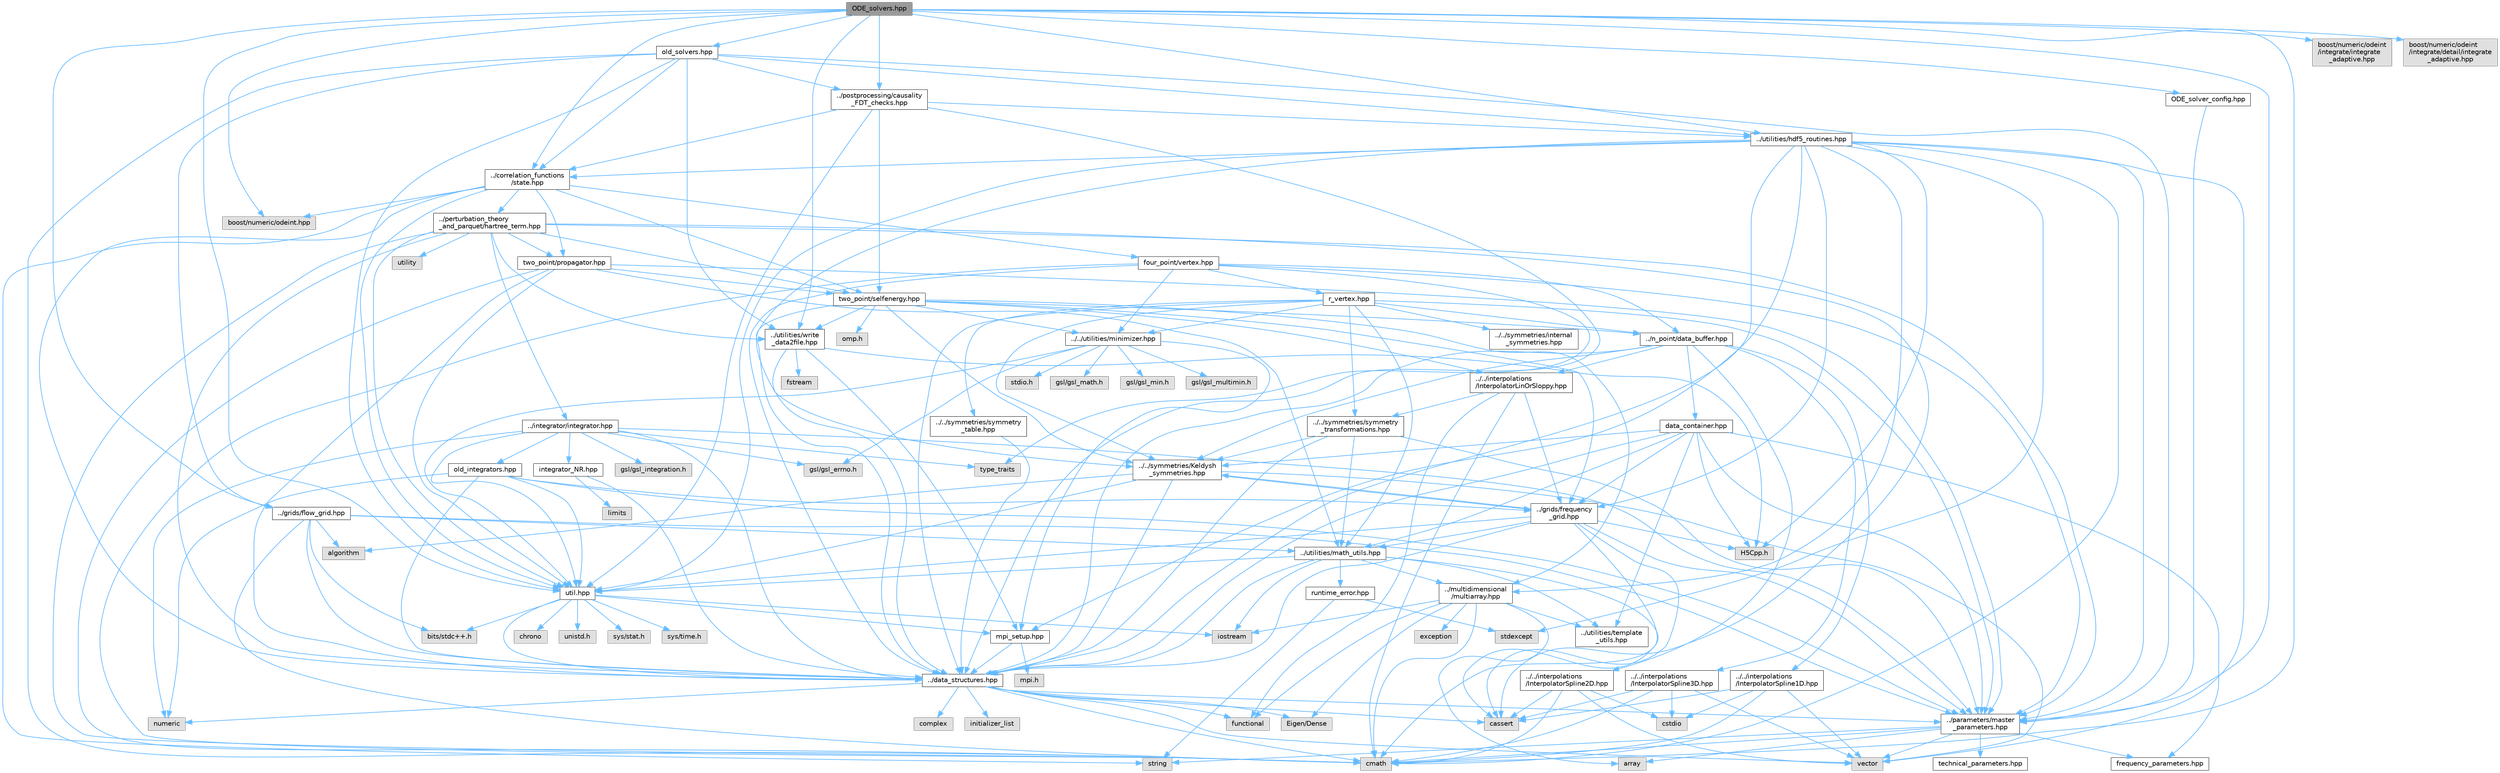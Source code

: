 digraph "ODE_solvers.hpp"
{
 // INTERACTIVE_SVG=YES
 // LATEX_PDF_SIZE
  bgcolor="transparent";
  edge [fontname=Helvetica,fontsize=10,labelfontname=Helvetica,labelfontsize=10];
  node [fontname=Helvetica,fontsize=10,shape=box,height=0.2,width=0.4];
  Node1 [id="Node000001",label="ODE_solvers.hpp",height=0.2,width=0.4,color="gray40", fillcolor="grey60", style="filled", fontcolor="black",tooltip=" "];
  Node1 -> Node2 [id="edge1_Node000001_Node000002",color="steelblue1",style="solid",tooltip=" "];
  Node2 [id="Node000002",label="cmath",height=0.2,width=0.4,color="grey60", fillcolor="#E0E0E0", style="filled",tooltip=" "];
  Node1 -> Node3 [id="edge2_Node000001_Node000003",color="steelblue1",style="solid",tooltip=" "];
  Node3 [id="Node000003",label="../grids/flow_grid.hpp",height=0.2,width=0.4,color="grey40", fillcolor="white", style="filled",URL="$d5/dd1/flow__grid_8hpp.html",tooltip=" "];
  Node3 -> Node4 [id="edge3_Node000003_Node000004",color="steelblue1",style="solid",tooltip=" "];
  Node4 [id="Node000004",label="../parameters/master\l_parameters.hpp",height=0.2,width=0.4,color="grey40", fillcolor="white", style="filled",URL="$d1/df8/master__parameters_8hpp.html",tooltip=" "];
  Node4 -> Node2 [id="edge4_Node000004_Node000002",color="steelblue1",style="solid",tooltip=" "];
  Node4 -> Node5 [id="edge5_Node000004_Node000005",color="steelblue1",style="solid",tooltip=" "];
  Node5 [id="Node000005",label="vector",height=0.2,width=0.4,color="grey60", fillcolor="#E0E0E0", style="filled",tooltip=" "];
  Node4 -> Node6 [id="edge6_Node000004_Node000006",color="steelblue1",style="solid",tooltip=" "];
  Node6 [id="Node000006",label="string",height=0.2,width=0.4,color="grey60", fillcolor="#E0E0E0", style="filled",tooltip=" "];
  Node4 -> Node7 [id="edge7_Node000004_Node000007",color="steelblue1",style="solid",tooltip=" "];
  Node7 [id="Node000007",label="array",height=0.2,width=0.4,color="grey60", fillcolor="#E0E0E0", style="filled",tooltip=" "];
  Node4 -> Node8 [id="edge8_Node000004_Node000008",color="steelblue1",style="solid",tooltip=" "];
  Node8 [id="Node000008",label="frequency_parameters.hpp",height=0.2,width=0.4,color="grey40", fillcolor="white", style="filled",URL="$d3/d3c/frequency__parameters_8hpp.html",tooltip=" "];
  Node4 -> Node9 [id="edge9_Node000004_Node000009",color="steelblue1",style="solid",tooltip=" "];
  Node9 [id="Node000009",label="technical_parameters.hpp",height=0.2,width=0.4,color="grey40", fillcolor="white", style="filled",URL="$d9/d3a/technical__parameters_8hpp.html",tooltip=" "];
  Node3 -> Node10 [id="edge10_Node000003_Node000010",color="steelblue1",style="solid",tooltip=" "];
  Node10 [id="Node000010",label="../data_structures.hpp",height=0.2,width=0.4,color="grey40", fillcolor="white", style="filled",URL="$d7/d59/data__structures_8hpp.html",tooltip=" "];
  Node10 -> Node11 [id="edge11_Node000010_Node000011",color="steelblue1",style="solid",tooltip=" "];
  Node11 [id="Node000011",label="complex",height=0.2,width=0.4,color="grey60", fillcolor="#E0E0E0", style="filled",tooltip=" "];
  Node10 -> Node2 [id="edge12_Node000010_Node000002",color="steelblue1",style="solid",tooltip=" "];
  Node10 -> Node5 [id="edge13_Node000010_Node000005",color="steelblue1",style="solid",tooltip=" "];
  Node10 -> Node12 [id="edge14_Node000010_Node000012",color="steelblue1",style="solid",tooltip=" "];
  Node12 [id="Node000012",label="initializer_list",height=0.2,width=0.4,color="grey60", fillcolor="#E0E0E0", style="filled",tooltip=" "];
  Node10 -> Node13 [id="edge15_Node000010_Node000013",color="steelblue1",style="solid",tooltip=" "];
  Node13 [id="Node000013",label="functional",height=0.2,width=0.4,color="grey60", fillcolor="#E0E0E0", style="filled",tooltip=" "];
  Node10 -> Node14 [id="edge16_Node000010_Node000014",color="steelblue1",style="solid",tooltip=" "];
  Node14 [id="Node000014",label="cassert",height=0.2,width=0.4,color="grey60", fillcolor="#E0E0E0", style="filled",tooltip=" "];
  Node10 -> Node15 [id="edge17_Node000010_Node000015",color="steelblue1",style="solid",tooltip=" "];
  Node15 [id="Node000015",label="numeric",height=0.2,width=0.4,color="grey60", fillcolor="#E0E0E0", style="filled",tooltip=" "];
  Node10 -> Node4 [id="edge18_Node000010_Node000004",color="steelblue1",style="solid",tooltip=" "];
  Node10 -> Node16 [id="edge19_Node000010_Node000016",color="steelblue1",style="solid",tooltip=" "];
  Node16 [id="Node000016",label="Eigen/Dense",height=0.2,width=0.4,color="grey60", fillcolor="#E0E0E0", style="filled",tooltip=" "];
  Node3 -> Node17 [id="edge20_Node000003_Node000017",color="steelblue1",style="solid",tooltip=" "];
  Node17 [id="Node000017",label="../utilities/math_utils.hpp",height=0.2,width=0.4,color="grey40", fillcolor="white", style="filled",URL="$de/dbb/math__utils_8hpp.html",tooltip=" "];
  Node17 -> Node10 [id="edge21_Node000017_Node000010",color="steelblue1",style="solid",tooltip=" "];
  Node17 -> Node18 [id="edge22_Node000017_Node000018",color="steelblue1",style="solid",tooltip=" "];
  Node18 [id="Node000018",label="../multidimensional\l/multiarray.hpp",height=0.2,width=0.4,color="grey40", fillcolor="white", style="filled",URL="$df/da4/multiarray_8hpp.html",tooltip=" "];
  Node18 -> Node7 [id="edge23_Node000018_Node000007",color="steelblue1",style="solid",tooltip=" "];
  Node18 -> Node2 [id="edge24_Node000018_Node000002",color="steelblue1",style="solid",tooltip=" "];
  Node18 -> Node19 [id="edge25_Node000018_Node000019",color="steelblue1",style="solid",tooltip=" "];
  Node19 [id="Node000019",label="exception",height=0.2,width=0.4,color="grey60", fillcolor="#E0E0E0", style="filled",tooltip=" "];
  Node18 -> Node13 [id="edge26_Node000018_Node000013",color="steelblue1",style="solid",tooltip=" "];
  Node18 -> Node20 [id="edge27_Node000018_Node000020",color="steelblue1",style="solid",tooltip=" "];
  Node20 [id="Node000020",label="iostream",height=0.2,width=0.4,color="grey60", fillcolor="#E0E0E0", style="filled",tooltip=" "];
  Node18 -> Node16 [id="edge28_Node000018_Node000016",color="steelblue1",style="solid",tooltip=" "];
  Node18 -> Node21 [id="edge29_Node000018_Node000021",color="steelblue1",style="solid",tooltip=" "];
  Node21 [id="Node000021",label="../utilities/template\l_utils.hpp",height=0.2,width=0.4,color="grey40", fillcolor="white", style="filled",URL="$dd/de3/template__utils_8hpp.html",tooltip=" "];
  Node17 -> Node21 [id="edge30_Node000017_Node000021",color="steelblue1",style="solid",tooltip=" "];
  Node17 -> Node22 [id="edge31_Node000017_Node000022",color="steelblue1",style="solid",tooltip=" "];
  Node22 [id="Node000022",label="runtime_error.hpp",height=0.2,width=0.4,color="grey40", fillcolor="white", style="filled",URL="$d1/d64/runtime__error_8hpp.html",tooltip=" "];
  Node22 -> Node23 [id="edge32_Node000022_Node000023",color="steelblue1",style="solid",tooltip=" "];
  Node23 [id="Node000023",label="stdexcept",height=0.2,width=0.4,color="grey60", fillcolor="#E0E0E0", style="filled",tooltip=" "];
  Node22 -> Node6 [id="edge33_Node000022_Node000006",color="steelblue1",style="solid",tooltip=" "];
  Node17 -> Node24 [id="edge34_Node000017_Node000024",color="steelblue1",style="solid",tooltip=" "];
  Node24 [id="Node000024",label="util.hpp",height=0.2,width=0.4,color="grey40", fillcolor="white", style="filled",URL="$d0/d3f/util_8hpp.html",tooltip=" "];
  Node24 -> Node25 [id="edge35_Node000024_Node000025",color="steelblue1",style="solid",tooltip=" "];
  Node25 [id="Node000025",label="sys/time.h",height=0.2,width=0.4,color="grey60", fillcolor="#E0E0E0", style="filled",tooltip=" "];
  Node24 -> Node26 [id="edge36_Node000024_Node000026",color="steelblue1",style="solid",tooltip=" "];
  Node26 [id="Node000026",label="chrono",height=0.2,width=0.4,color="grey60", fillcolor="#E0E0E0", style="filled",tooltip=" "];
  Node24 -> Node27 [id="edge37_Node000024_Node000027",color="steelblue1",style="solid",tooltip=" "];
  Node27 [id="Node000027",label="unistd.h",height=0.2,width=0.4,color="grey60", fillcolor="#E0E0E0", style="filled",tooltip=" "];
  Node24 -> Node20 [id="edge38_Node000024_Node000020",color="steelblue1",style="solid",tooltip=" "];
  Node24 -> Node28 [id="edge39_Node000024_Node000028",color="steelblue1",style="solid",tooltip=" "];
  Node28 [id="Node000028",label="bits/stdc++.h",height=0.2,width=0.4,color="grey60", fillcolor="#E0E0E0", style="filled",tooltip=" "];
  Node24 -> Node29 [id="edge40_Node000024_Node000029",color="steelblue1",style="solid",tooltip=" "];
  Node29 [id="Node000029",label="sys/stat.h",height=0.2,width=0.4,color="grey60", fillcolor="#E0E0E0", style="filled",tooltip=" "];
  Node24 -> Node10 [id="edge41_Node000024_Node000010",color="steelblue1",style="solid",tooltip=" "];
  Node24 -> Node30 [id="edge42_Node000024_Node000030",color="steelblue1",style="solid",tooltip=" "];
  Node30 [id="Node000030",label="mpi_setup.hpp",height=0.2,width=0.4,color="grey40", fillcolor="white", style="filled",URL="$db/de0/mpi__setup_8hpp.html",tooltip=" "];
  Node30 -> Node10 [id="edge43_Node000030_Node000010",color="steelblue1",style="solid",tooltip=" "];
  Node30 -> Node31 [id="edge44_Node000030_Node000031",color="steelblue1",style="solid",tooltip=" "];
  Node31 [id="Node000031",label="mpi.h",height=0.2,width=0.4,color="grey60", fillcolor="#E0E0E0", style="filled",tooltip=" "];
  Node17 -> Node20 [id="edge45_Node000017_Node000020",color="steelblue1",style="solid",tooltip=" "];
  Node17 -> Node14 [id="edge46_Node000017_Node000014",color="steelblue1",style="solid",tooltip=" "];
  Node3 -> Node28 [id="edge47_Node000003_Node000028",color="steelblue1",style="solid",tooltip=" "];
  Node3 -> Node32 [id="edge48_Node000003_Node000032",color="steelblue1",style="solid",tooltip=" "];
  Node32 [id="Node000032",label="algorithm",height=0.2,width=0.4,color="grey60", fillcolor="#E0E0E0", style="filled",tooltip=" "];
  Node3 -> Node2 [id="edge49_Node000003_Node000002",color="steelblue1",style="solid",tooltip=" "];
  Node1 -> Node24 [id="edge50_Node000001_Node000024",color="steelblue1",style="solid",tooltip=" "];
  Node1 -> Node33 [id="edge51_Node000001_Node000033",color="steelblue1",style="solid",tooltip=" "];
  Node33 [id="Node000033",label="../utilities/write\l_data2file.hpp",height=0.2,width=0.4,color="grey40", fillcolor="white", style="filled",URL="$d8/d74/write__data2file_8hpp.html",tooltip=" "];
  Node33 -> Node10 [id="edge52_Node000033_Node000010",color="steelblue1",style="solid",tooltip=" "];
  Node33 -> Node30 [id="edge53_Node000033_Node000030",color="steelblue1",style="solid",tooltip=" "];
  Node33 -> Node34 [id="edge54_Node000033_Node000034",color="steelblue1",style="solid",tooltip=" "];
  Node34 [id="Node000034",label="fstream",height=0.2,width=0.4,color="grey60", fillcolor="#E0E0E0", style="filled",tooltip=" "];
  Node33 -> Node35 [id="edge55_Node000033_Node000035",color="steelblue1",style="solid",tooltip=" "];
  Node35 [id="Node000035",label="H5Cpp.h",height=0.2,width=0.4,color="grey60", fillcolor="#E0E0E0", style="filled",tooltip=" "];
  Node1 -> Node4 [id="edge56_Node000001_Node000004",color="steelblue1",style="solid",tooltip=" "];
  Node1 -> Node36 [id="edge57_Node000001_Node000036",color="steelblue1",style="solid",tooltip=" "];
  Node36 [id="Node000036",label="../postprocessing/causality\l_FDT_checks.hpp",height=0.2,width=0.4,color="grey40", fillcolor="white", style="filled",URL="$d1/d75/causality__FDT__checks_8hpp.html",tooltip=" "];
  Node36 -> Node10 [id="edge58_Node000036_Node000010",color="steelblue1",style="solid",tooltip=" "];
  Node36 -> Node37 [id="edge59_Node000036_Node000037",color="steelblue1",style="solid",tooltip=" "];
  Node37 [id="Node000037",label="../correlation_functions\l/state.hpp",height=0.2,width=0.4,color="grey40", fillcolor="white", style="filled",URL="$da/d3b/state_8hpp.html",tooltip=" "];
  Node37 -> Node10 [id="edge60_Node000037_Node000010",color="steelblue1",style="solid",tooltip=" "];
  Node37 -> Node38 [id="edge61_Node000037_Node000038",color="steelblue1",style="solid",tooltip=" "];
  Node38 [id="Node000038",label="four_point/vertex.hpp",height=0.2,width=0.4,color="grey40", fillcolor="white", style="filled",URL="$d1/d2d/vertex_8hpp.html",tooltip=" "];
  Node38 -> Node2 [id="edge62_Node000038_Node000002",color="steelblue1",style="solid",tooltip=" "];
  Node38 -> Node39 [id="edge63_Node000038_Node000039",color="steelblue1",style="solid",tooltip=" "];
  Node39 [id="Node000039",label="type_traits",height=0.2,width=0.4,color="grey60", fillcolor="#E0E0E0", style="filled",tooltip=" "];
  Node38 -> Node10 [id="edge64_Node000038_Node000010",color="steelblue1",style="solid",tooltip=" "];
  Node38 -> Node4 [id="edge65_Node000038_Node000004",color="steelblue1",style="solid",tooltip=" "];
  Node38 -> Node40 [id="edge66_Node000038_Node000040",color="steelblue1",style="solid",tooltip=" "];
  Node40 [id="Node000040",label="r_vertex.hpp",height=0.2,width=0.4,color="grey40", fillcolor="white", style="filled",URL="$d3/d22/r__vertex_8hpp.html",tooltip=" "];
  Node40 -> Node10 [id="edge67_Node000040_Node000010",color="steelblue1",style="solid",tooltip=" "];
  Node40 -> Node4 [id="edge68_Node000040_Node000004",color="steelblue1",style="solid",tooltip=" "];
  Node40 -> Node41 [id="edge69_Node000040_Node000041",color="steelblue1",style="solid",tooltip=" "];
  Node41 [id="Node000041",label="../../symmetries/Keldysh\l_symmetries.hpp",height=0.2,width=0.4,color="grey40", fillcolor="white", style="filled",URL="$d2/d1a/Keldysh__symmetries_8hpp.html",tooltip=" "];
  Node41 -> Node5 [id="edge70_Node000041_Node000005",color="steelblue1",style="solid",tooltip=" "];
  Node41 -> Node32 [id="edge71_Node000041_Node000032",color="steelblue1",style="solid",tooltip=" "];
  Node41 -> Node10 [id="edge72_Node000041_Node000010",color="steelblue1",style="solid",tooltip=" "];
  Node41 -> Node24 [id="edge73_Node000041_Node000024",color="steelblue1",style="solid",tooltip=" "];
  Node41 -> Node42 [id="edge74_Node000041_Node000042",color="steelblue1",style="solid",tooltip=" "];
  Node42 [id="Node000042",label="../grids/frequency\l_grid.hpp",height=0.2,width=0.4,color="grey40", fillcolor="white", style="filled",URL="$d5/d39/frequency__grid_8hpp.html",tooltip=" "];
  Node42 -> Node2 [id="edge75_Node000042_Node000002",color="steelblue1",style="solid",tooltip=" "];
  Node42 -> Node10 [id="edge76_Node000042_Node000010",color="steelblue1",style="solid",tooltip=" "];
  Node42 -> Node24 [id="edge77_Node000042_Node000024",color="steelblue1",style="solid",tooltip=" "];
  Node42 -> Node4 [id="edge78_Node000042_Node000004",color="steelblue1",style="solid",tooltip=" "];
  Node42 -> Node17 [id="edge79_Node000042_Node000017",color="steelblue1",style="solid",tooltip=" "];
  Node42 -> Node41 [id="edge80_Node000042_Node000041",color="steelblue1",style="solid",tooltip=" "];
  Node42 -> Node14 [id="edge81_Node000042_Node000014",color="steelblue1",style="solid",tooltip=" "];
  Node42 -> Node35 [id="edge82_Node000042_Node000035",color="steelblue1",style="solid",tooltip=" "];
  Node40 -> Node43 [id="edge83_Node000040_Node000043",color="steelblue1",style="solid",tooltip=" "];
  Node43 [id="Node000043",label="../../symmetries/internal\l_symmetries.hpp",height=0.2,width=0.4,color="grey40", fillcolor="white", style="filled",URL="$d1/dfd/internal__symmetries_8hpp.html",tooltip=" "];
  Node40 -> Node44 [id="edge84_Node000040_Node000044",color="steelblue1",style="solid",tooltip=" "];
  Node44 [id="Node000044",label="../../symmetries/symmetry\l_transformations.hpp",height=0.2,width=0.4,color="grey40", fillcolor="white", style="filled",URL="$db/d7d/symmetry__transformations_8hpp.html",tooltip=" "];
  Node44 -> Node4 [id="edge85_Node000044_Node000004",color="steelblue1",style="solid",tooltip=" "];
  Node44 -> Node17 [id="edge86_Node000044_Node000017",color="steelblue1",style="solid",tooltip=" "];
  Node44 -> Node41 [id="edge87_Node000044_Node000041",color="steelblue1",style="solid",tooltip=" "];
  Node44 -> Node10 [id="edge88_Node000044_Node000010",color="steelblue1",style="solid",tooltip=" "];
  Node40 -> Node45 [id="edge89_Node000040_Node000045",color="steelblue1",style="solid",tooltip=" "];
  Node45 [id="Node000045",label="../../symmetries/symmetry\l_table.hpp",height=0.2,width=0.4,color="grey40", fillcolor="white", style="filled",URL="$d3/d77/symmetry__table_8hpp.html",tooltip=" "];
  Node45 -> Node10 [id="edge90_Node000045_Node000010",color="steelblue1",style="solid",tooltip=" "];
  Node40 -> Node17 [id="edge91_Node000040_Node000017",color="steelblue1",style="solid",tooltip=" "];
  Node40 -> Node46 [id="edge92_Node000040_Node000046",color="steelblue1",style="solid",tooltip=" "];
  Node46 [id="Node000046",label="../../utilities/minimizer.hpp",height=0.2,width=0.4,color="grey40", fillcolor="white", style="filled",URL="$d4/d21/minimizer_8hpp.html",tooltip=" "];
  Node46 -> Node47 [id="edge93_Node000046_Node000047",color="steelblue1",style="solid",tooltip=" "];
  Node47 [id="Node000047",label="stdio.h",height=0.2,width=0.4,color="grey60", fillcolor="#E0E0E0", style="filled",tooltip=" "];
  Node46 -> Node48 [id="edge94_Node000046_Node000048",color="steelblue1",style="solid",tooltip=" "];
  Node48 [id="Node000048",label="gsl/gsl_errno.h",height=0.2,width=0.4,color="grey60", fillcolor="#E0E0E0", style="filled",tooltip=" "];
  Node46 -> Node49 [id="edge95_Node000046_Node000049",color="steelblue1",style="solid",tooltip=" "];
  Node49 [id="Node000049",label="gsl/gsl_math.h",height=0.2,width=0.4,color="grey60", fillcolor="#E0E0E0", style="filled",tooltip=" "];
  Node46 -> Node50 [id="edge96_Node000046_Node000050",color="steelblue1",style="solid",tooltip=" "];
  Node50 [id="Node000050",label="gsl/gsl_min.h",height=0.2,width=0.4,color="grey60", fillcolor="#E0E0E0", style="filled",tooltip=" "];
  Node46 -> Node51 [id="edge97_Node000046_Node000051",color="steelblue1",style="solid",tooltip=" "];
  Node51 [id="Node000051",label="gsl/gsl_multimin.h",height=0.2,width=0.4,color="grey60", fillcolor="#E0E0E0", style="filled",tooltip=" "];
  Node46 -> Node30 [id="edge98_Node000046_Node000030",color="steelblue1",style="solid",tooltip=" "];
  Node46 -> Node24 [id="edge99_Node000046_Node000024",color="steelblue1",style="solid",tooltip=" "];
  Node40 -> Node52 [id="edge100_Node000040_Node000052",color="steelblue1",style="solid",tooltip=" "];
  Node52 [id="Node000052",label="../n_point/data_buffer.hpp",height=0.2,width=0.4,color="grey40", fillcolor="white", style="filled",URL="$dc/d80/data__buffer_8hpp.html",tooltip=" "];
  Node52 -> Node10 [id="edge101_Node000052_Node000010",color="steelblue1",style="solid",tooltip=" "];
  Node52 -> Node41 [id="edge102_Node000052_Node000041",color="steelblue1",style="solid",tooltip=" "];
  Node52 -> Node53 [id="edge103_Node000052_Node000053",color="steelblue1",style="solid",tooltip=" "];
  Node53 [id="Node000053",label="data_container.hpp",height=0.2,width=0.4,color="grey40", fillcolor="white", style="filled",URL="$da/dbc/data__container_8hpp.html",tooltip=" "];
  Node53 -> Node21 [id="edge104_Node000053_Node000021",color="steelblue1",style="solid",tooltip=" "];
  Node53 -> Node17 [id="edge105_Node000053_Node000017",color="steelblue1",style="solid",tooltip=" "];
  Node53 -> Node41 [id="edge106_Node000053_Node000041",color="steelblue1",style="solid",tooltip=" "];
  Node53 -> Node10 [id="edge107_Node000053_Node000010",color="steelblue1",style="solid",tooltip=" "];
  Node53 -> Node4 [id="edge108_Node000053_Node000004",color="steelblue1",style="solid",tooltip=" "];
  Node53 -> Node8 [id="edge109_Node000053_Node000008",color="steelblue1",style="solid",tooltip=" "];
  Node53 -> Node42 [id="edge110_Node000053_Node000042",color="steelblue1",style="solid",tooltip=" "];
  Node53 -> Node35 [id="edge111_Node000053_Node000035",color="steelblue1",style="solid",tooltip=" "];
  Node52 -> Node54 [id="edge112_Node000052_Node000054",color="steelblue1",style="solid",tooltip=" "];
  Node54 [id="Node000054",label="../../interpolations\l/InterpolatorLinOrSloppy.hpp",height=0.2,width=0.4,color="grey40", fillcolor="white", style="filled",URL="$d3/d17/InterpolatorLinOrSloppy_8hpp.html",tooltip=" "];
  Node54 -> Node2 [id="edge113_Node000054_Node000002",color="steelblue1",style="solid",tooltip=" "];
  Node54 -> Node13 [id="edge114_Node000054_Node000013",color="steelblue1",style="solid",tooltip=" "];
  Node54 -> Node42 [id="edge115_Node000054_Node000042",color="steelblue1",style="solid",tooltip=" "];
  Node54 -> Node44 [id="edge116_Node000054_Node000044",color="steelblue1",style="solid",tooltip=" "];
  Node52 -> Node55 [id="edge117_Node000052_Node000055",color="steelblue1",style="solid",tooltip=" "];
  Node55 [id="Node000055",label="../../interpolations\l/InterpolatorSpline1D.hpp",height=0.2,width=0.4,color="grey40", fillcolor="white", style="filled",URL="$d1/d52/InterpolatorSpline1D_8hpp.html",tooltip=" "];
  Node55 -> Node56 [id="edge118_Node000055_Node000056",color="steelblue1",style="solid",tooltip=" "];
  Node56 [id="Node000056",label="cstdio",height=0.2,width=0.4,color="grey60", fillcolor="#E0E0E0", style="filled",tooltip=" "];
  Node55 -> Node14 [id="edge119_Node000055_Node000014",color="steelblue1",style="solid",tooltip=" "];
  Node55 -> Node2 [id="edge120_Node000055_Node000002",color="steelblue1",style="solid",tooltip=" "];
  Node55 -> Node5 [id="edge121_Node000055_Node000005",color="steelblue1",style="solid",tooltip=" "];
  Node52 -> Node57 [id="edge122_Node000052_Node000057",color="steelblue1",style="solid",tooltip=" "];
  Node57 [id="Node000057",label="../../interpolations\l/InterpolatorSpline2D.hpp",height=0.2,width=0.4,color="grey40", fillcolor="white", style="filled",URL="$d6/d91/InterpolatorSpline2D_8hpp.html",tooltip=" "];
  Node57 -> Node56 [id="edge123_Node000057_Node000056",color="steelblue1",style="solid",tooltip=" "];
  Node57 -> Node14 [id="edge124_Node000057_Node000014",color="steelblue1",style="solid",tooltip=" "];
  Node57 -> Node2 [id="edge125_Node000057_Node000002",color="steelblue1",style="solid",tooltip=" "];
  Node57 -> Node5 [id="edge126_Node000057_Node000005",color="steelblue1",style="solid",tooltip=" "];
  Node52 -> Node58 [id="edge127_Node000052_Node000058",color="steelblue1",style="solid",tooltip=" "];
  Node58 [id="Node000058",label="../../interpolations\l/InterpolatorSpline3D.hpp",height=0.2,width=0.4,color="grey40", fillcolor="white", style="filled",URL="$dd/dcc/InterpolatorSpline3D_8hpp.html",tooltip=" "];
  Node58 -> Node56 [id="edge128_Node000058_Node000056",color="steelblue1",style="solid",tooltip=" "];
  Node58 -> Node14 [id="edge129_Node000058_Node000014",color="steelblue1",style="solid",tooltip=" "];
  Node58 -> Node2 [id="edge130_Node000058_Node000002",color="steelblue1",style="solid",tooltip=" "];
  Node58 -> Node5 [id="edge131_Node000058_Node000005",color="steelblue1",style="solid",tooltip=" "];
  Node38 -> Node46 [id="edge132_Node000038_Node000046",color="steelblue1",style="solid",tooltip=" "];
  Node38 -> Node52 [id="edge133_Node000038_Node000052",color="steelblue1",style="solid",tooltip=" "];
  Node37 -> Node59 [id="edge134_Node000037_Node000059",color="steelblue1",style="solid",tooltip=" "];
  Node59 [id="Node000059",label="two_point/selfenergy.hpp",height=0.2,width=0.4,color="grey40", fillcolor="white", style="filled",URL="$d6/d2d/selfenergy_8hpp.html",tooltip=" "];
  Node59 -> Node10 [id="edge135_Node000059_Node000010",color="steelblue1",style="solid",tooltip=" "];
  Node59 -> Node18 [id="edge136_Node000059_Node000018",color="steelblue1",style="solid",tooltip=" "];
  Node59 -> Node52 [id="edge137_Node000059_Node000052",color="steelblue1",style="solid",tooltip=" "];
  Node59 -> Node42 [id="edge138_Node000059_Node000042",color="steelblue1",style="solid",tooltip=" "];
  Node59 -> Node46 [id="edge139_Node000059_Node000046",color="steelblue1",style="solid",tooltip=" "];
  Node59 -> Node60 [id="edge140_Node000059_Node000060",color="steelblue1",style="solid",tooltip=" "];
  Node60 [id="Node000060",label="omp.h",height=0.2,width=0.4,color="grey60", fillcolor="#E0E0E0", style="filled",tooltip=" "];
  Node59 -> Node41 [id="edge141_Node000059_Node000041",color="steelblue1",style="solid",tooltip=" "];
  Node59 -> Node33 [id="edge142_Node000059_Node000033",color="steelblue1",style="solid",tooltip=" "];
  Node59 -> Node54 [id="edge143_Node000059_Node000054",color="steelblue1",style="solid",tooltip=" "];
  Node37 -> Node61 [id="edge144_Node000037_Node000061",color="steelblue1",style="solid",tooltip=" "];
  Node61 [id="Node000061",label="two_point/propagator.hpp",height=0.2,width=0.4,color="grey40", fillcolor="white", style="filled",URL="$d5/df7/propagator_8hpp.html",tooltip=" "];
  Node61 -> Node2 [id="edge145_Node000061_Node000002",color="steelblue1",style="solid",tooltip=" "];
  Node61 -> Node10 [id="edge146_Node000061_Node000010",color="steelblue1",style="solid",tooltip=" "];
  Node61 -> Node17 [id="edge147_Node000061_Node000017",color="steelblue1",style="solid",tooltip=" "];
  Node61 -> Node59 [id="edge148_Node000061_Node000059",color="steelblue1",style="solid",tooltip=" "];
  Node61 -> Node4 [id="edge149_Node000061_Node000004",color="steelblue1",style="solid",tooltip=" "];
  Node61 -> Node24 [id="edge150_Node000061_Node000024",color="steelblue1",style="solid",tooltip=" "];
  Node37 -> Node62 [id="edge151_Node000037_Node000062",color="steelblue1",style="solid",tooltip=" "];
  Node62 [id="Node000062",label="../perturbation_theory\l_and_parquet/hartree_term.hpp",height=0.2,width=0.4,color="grey40", fillcolor="white", style="filled",URL="$d1/db3/hartree__term_8hpp.html",tooltip=" "];
  Node62 -> Node4 [id="edge152_Node000062_Node000004",color="steelblue1",style="solid",tooltip=" "];
  Node62 -> Node10 [id="edge153_Node000062_Node000010",color="steelblue1",style="solid",tooltip=" "];
  Node62 -> Node59 [id="edge154_Node000062_Node000059",color="steelblue1",style="solid",tooltip=" "];
  Node62 -> Node61 [id="edge155_Node000062_Node000061",color="steelblue1",style="solid",tooltip=" "];
  Node62 -> Node63 [id="edge156_Node000062_Node000063",color="steelblue1",style="solid",tooltip=" "];
  Node63 [id="Node000063",label="../integrator/integrator.hpp",height=0.2,width=0.4,color="grey40", fillcolor="white", style="filled",URL="$dd/d1f/integrator_8hpp.html",tooltip=" "];
  Node63 -> Node15 [id="edge157_Node000063_Node000015",color="steelblue1",style="solid",tooltip=" "];
  Node63 -> Node39 [id="edge158_Node000063_Node000039",color="steelblue1",style="solid",tooltip=" "];
  Node63 -> Node10 [id="edge159_Node000063_Node000010",color="steelblue1",style="solid",tooltip=" "];
  Node63 -> Node4 [id="edge160_Node000063_Node000004",color="steelblue1",style="solid",tooltip=" "];
  Node63 -> Node64 [id="edge161_Node000063_Node000064",color="steelblue1",style="solid",tooltip=" "];
  Node64 [id="Node000064",label="gsl/gsl_integration.h",height=0.2,width=0.4,color="grey60", fillcolor="#E0E0E0", style="filled",tooltip=" "];
  Node63 -> Node48 [id="edge162_Node000063_Node000048",color="steelblue1",style="solid",tooltip=" "];
  Node63 -> Node65 [id="edge163_Node000063_Node000065",color="steelblue1",style="solid",tooltip=" "];
  Node65 [id="Node000065",label="old_integrators.hpp",height=0.2,width=0.4,color="grey40", fillcolor="white", style="filled",URL="$d7/d65/old__integrators_8hpp.html",tooltip=" "];
  Node65 -> Node15 [id="edge164_Node000065_Node000015",color="steelblue1",style="solid",tooltip=" "];
  Node65 -> Node10 [id="edge165_Node000065_Node000010",color="steelblue1",style="solid",tooltip=" "];
  Node65 -> Node4 [id="edge166_Node000065_Node000004",color="steelblue1",style="solid",tooltip=" "];
  Node65 -> Node24 [id="edge167_Node000065_Node000024",color="steelblue1",style="solid",tooltip=" "];
  Node65 -> Node42 [id="edge168_Node000065_Node000042",color="steelblue1",style="solid",tooltip=" "];
  Node63 -> Node66 [id="edge169_Node000063_Node000066",color="steelblue1",style="solid",tooltip=" "];
  Node66 [id="Node000066",label="integrator_NR.hpp",height=0.2,width=0.4,color="grey40", fillcolor="white", style="filled",URL="$da/db4/integrator__NR_8hpp.html",tooltip=" "];
  Node66 -> Node67 [id="edge170_Node000066_Node000067",color="steelblue1",style="solid",tooltip=" "];
  Node67 [id="Node000067",label="limits",height=0.2,width=0.4,color="grey60", fillcolor="#E0E0E0", style="filled",tooltip=" "];
  Node66 -> Node10 [id="edge171_Node000066_Node000010",color="steelblue1",style="solid",tooltip=" "];
  Node63 -> Node24 [id="edge172_Node000063_Node000024",color="steelblue1",style="solid",tooltip=" "];
  Node62 -> Node33 [id="edge173_Node000062_Node000033",color="steelblue1",style="solid",tooltip=" "];
  Node62 -> Node24 [id="edge174_Node000062_Node000024",color="steelblue1",style="solid",tooltip=" "];
  Node62 -> Node14 [id="edge175_Node000062_Node000014",color="steelblue1",style="solid",tooltip=" "];
  Node62 -> Node2 [id="edge176_Node000062_Node000002",color="steelblue1",style="solid",tooltip=" "];
  Node62 -> Node68 [id="edge177_Node000062_Node000068",color="steelblue1",style="solid",tooltip=" "];
  Node68 [id="Node000068",label="utility",height=0.2,width=0.4,color="grey60", fillcolor="#E0E0E0", style="filled",tooltip=" "];
  Node37 -> Node24 [id="edge178_Node000037_Node000024",color="steelblue1",style="solid",tooltip=" "];
  Node37 -> Node69 [id="edge179_Node000037_Node000069",color="steelblue1",style="solid",tooltip=" "];
  Node69 [id="Node000069",label="boost/numeric/odeint.hpp",height=0.2,width=0.4,color="grey60", fillcolor="#E0E0E0", style="filled",tooltip=" "];
  Node37 -> Node6 [id="edge180_Node000037_Node000006",color="steelblue1",style="solid",tooltip=" "];
  Node36 -> Node59 [id="edge181_Node000036_Node000059",color="steelblue1",style="solid",tooltip=" "];
  Node36 -> Node24 [id="edge182_Node000036_Node000024",color="steelblue1",style="solid",tooltip=" "];
  Node36 -> Node70 [id="edge183_Node000036_Node000070",color="steelblue1",style="solid",tooltip=" "];
  Node70 [id="Node000070",label="../utilities/hdf5_routines.hpp",height=0.2,width=0.4,color="grey40", fillcolor="white", style="filled",URL="$d5/de4/hdf5__routines_8hpp.html",tooltip=" "];
  Node70 -> Node23 [id="edge184_Node000070_Node000023",color="steelblue1",style="solid",tooltip=" "];
  Node70 -> Node2 [id="edge185_Node000070_Node000002",color="steelblue1",style="solid",tooltip=" "];
  Node70 -> Node5 [id="edge186_Node000070_Node000005",color="steelblue1",style="solid",tooltip=" "];
  Node70 -> Node4 [id="edge187_Node000070_Node000004",color="steelblue1",style="solid",tooltip=" "];
  Node70 -> Node24 [id="edge188_Node000070_Node000024",color="steelblue1",style="solid",tooltip=" "];
  Node70 -> Node10 [id="edge189_Node000070_Node000010",color="steelblue1",style="solid",tooltip=" "];
  Node70 -> Node42 [id="edge190_Node000070_Node000042",color="steelblue1",style="solid",tooltip=" "];
  Node70 -> Node35 [id="edge191_Node000070_Node000035",color="steelblue1",style="solid",tooltip=" "];
  Node70 -> Node37 [id="edge192_Node000070_Node000037",color="steelblue1",style="solid",tooltip=" "];
  Node70 -> Node18 [id="edge193_Node000070_Node000018",color="steelblue1",style="solid",tooltip=" "];
  Node70 -> Node41 [id="edge194_Node000070_Node000041",color="steelblue1",style="solid",tooltip=" "];
  Node70 -> Node30 [id="edge195_Node000070_Node000030",color="steelblue1",style="solid",tooltip=" "];
  Node1 -> Node70 [id="edge196_Node000001_Node000070",color="steelblue1",style="solid",tooltip=" "];
  Node1 -> Node37 [id="edge197_Node000001_Node000037",color="steelblue1",style="solid",tooltip=" "];
  Node1 -> Node71 [id="edge198_Node000001_Node000071",color="steelblue1",style="solid",tooltip=" "];
  Node71 [id="Node000071",label="old_solvers.hpp",height=0.2,width=0.4,color="grey40", fillcolor="white", style="filled",URL="$dd/df7/old__solvers_8hpp.html",tooltip=" "];
  Node71 -> Node2 [id="edge199_Node000071_Node000002",color="steelblue1",style="solid",tooltip=" "];
  Node71 -> Node3 [id="edge200_Node000071_Node000003",color="steelblue1",style="solid",tooltip=" "];
  Node71 -> Node24 [id="edge201_Node000071_Node000024",color="steelblue1",style="solid",tooltip=" "];
  Node71 -> Node33 [id="edge202_Node000071_Node000033",color="steelblue1",style="solid",tooltip=" "];
  Node71 -> Node4 [id="edge203_Node000071_Node000004",color="steelblue1",style="solid",tooltip=" "];
  Node71 -> Node36 [id="edge204_Node000071_Node000036",color="steelblue1",style="solid",tooltip=" "];
  Node71 -> Node70 [id="edge205_Node000071_Node000070",color="steelblue1",style="solid",tooltip=" "];
  Node71 -> Node37 [id="edge206_Node000071_Node000037",color="steelblue1",style="solid",tooltip=" "];
  Node1 -> Node72 [id="edge207_Node000001_Node000072",color="steelblue1",style="solid",tooltip=" "];
  Node72 [id="Node000072",label="ODE_solver_config.hpp",height=0.2,width=0.4,color="grey40", fillcolor="white", style="filled",URL="$de/d91/ODE__solver__config_8hpp.html",tooltip=" "];
  Node72 -> Node4 [id="edge208_Node000072_Node000004",color="steelblue1",style="solid",tooltip=" "];
  Node1 -> Node73 [id="edge209_Node000001_Node000073",color="steelblue1",style="solid",tooltip=" "];
  Node73 [id="Node000073",label="boost/numeric/odeint\l/integrate/integrate\l_adaptive.hpp",height=0.2,width=0.4,color="grey60", fillcolor="#E0E0E0", style="filled",tooltip=" "];
  Node1 -> Node74 [id="edge210_Node000001_Node000074",color="steelblue1",style="solid",tooltip=" "];
  Node74 [id="Node000074",label="boost/numeric/odeint\l/integrate/detail/integrate\l_adaptive.hpp",height=0.2,width=0.4,color="grey60", fillcolor="#E0E0E0", style="filled",tooltip=" "];
  Node1 -> Node69 [id="edge211_Node000001_Node000069",color="steelblue1",style="solid",tooltip=" "];
}
